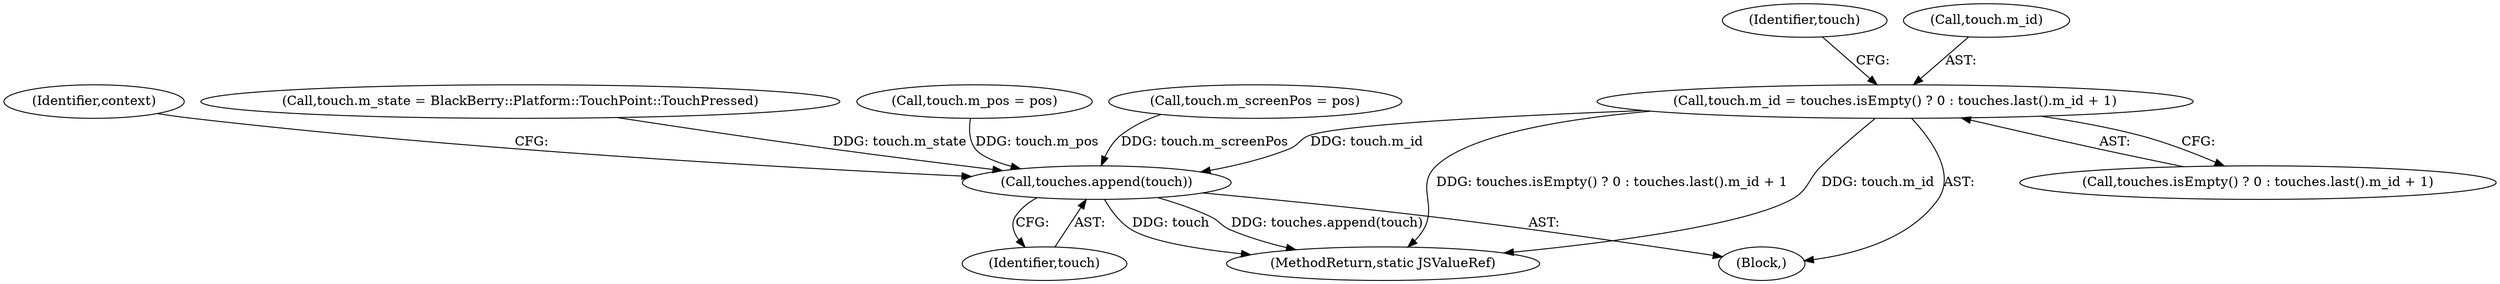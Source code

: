 digraph "1_Chrome_d345af9ed62ee5f431be327967f41c3cc3fe936a_7@del" {
"1000152" [label="(Call,touch.m_id = touches.isEmpty() ? 0 : touches.last().m_id + 1)"];
"1000180" [label="(Call,touches.append(touch))"];
"1000184" [label="(Identifier,context)"];
"1000156" [label="(Call,touches.isEmpty() ? 0 : touches.last().m_id + 1)"];
"1000167" [label="(Identifier,touch)"];
"1000107" [label="(Block,)"];
"1000153" [label="(Call,touch.m_id)"];
"1000175" [label="(Call,touch.m_state = BlackBerry::Platform::TouchPoint::TouchPressed)"];
"1000180" [label="(Call,touches.append(touch))"];
"1000181" [label="(Identifier,touch)"];
"1000185" [label="(MethodReturn,static JSValueRef)"];
"1000152" [label="(Call,touch.m_id = touches.isEmpty() ? 0 : touches.last().m_id + 1)"];
"1000165" [label="(Call,touch.m_pos = pos)"];
"1000170" [label="(Call,touch.m_screenPos = pos)"];
"1000152" -> "1000107"  [label="AST: "];
"1000152" -> "1000156"  [label="CFG: "];
"1000153" -> "1000152"  [label="AST: "];
"1000156" -> "1000152"  [label="AST: "];
"1000167" -> "1000152"  [label="CFG: "];
"1000152" -> "1000185"  [label="DDG: touch.m_id"];
"1000152" -> "1000185"  [label="DDG: touches.isEmpty() ? 0 : touches.last().m_id + 1"];
"1000152" -> "1000180"  [label="DDG: touch.m_id"];
"1000180" -> "1000107"  [label="AST: "];
"1000180" -> "1000181"  [label="CFG: "];
"1000181" -> "1000180"  [label="AST: "];
"1000184" -> "1000180"  [label="CFG: "];
"1000180" -> "1000185"  [label="DDG: touch"];
"1000180" -> "1000185"  [label="DDG: touches.append(touch)"];
"1000165" -> "1000180"  [label="DDG: touch.m_pos"];
"1000175" -> "1000180"  [label="DDG: touch.m_state"];
"1000170" -> "1000180"  [label="DDG: touch.m_screenPos"];
}
